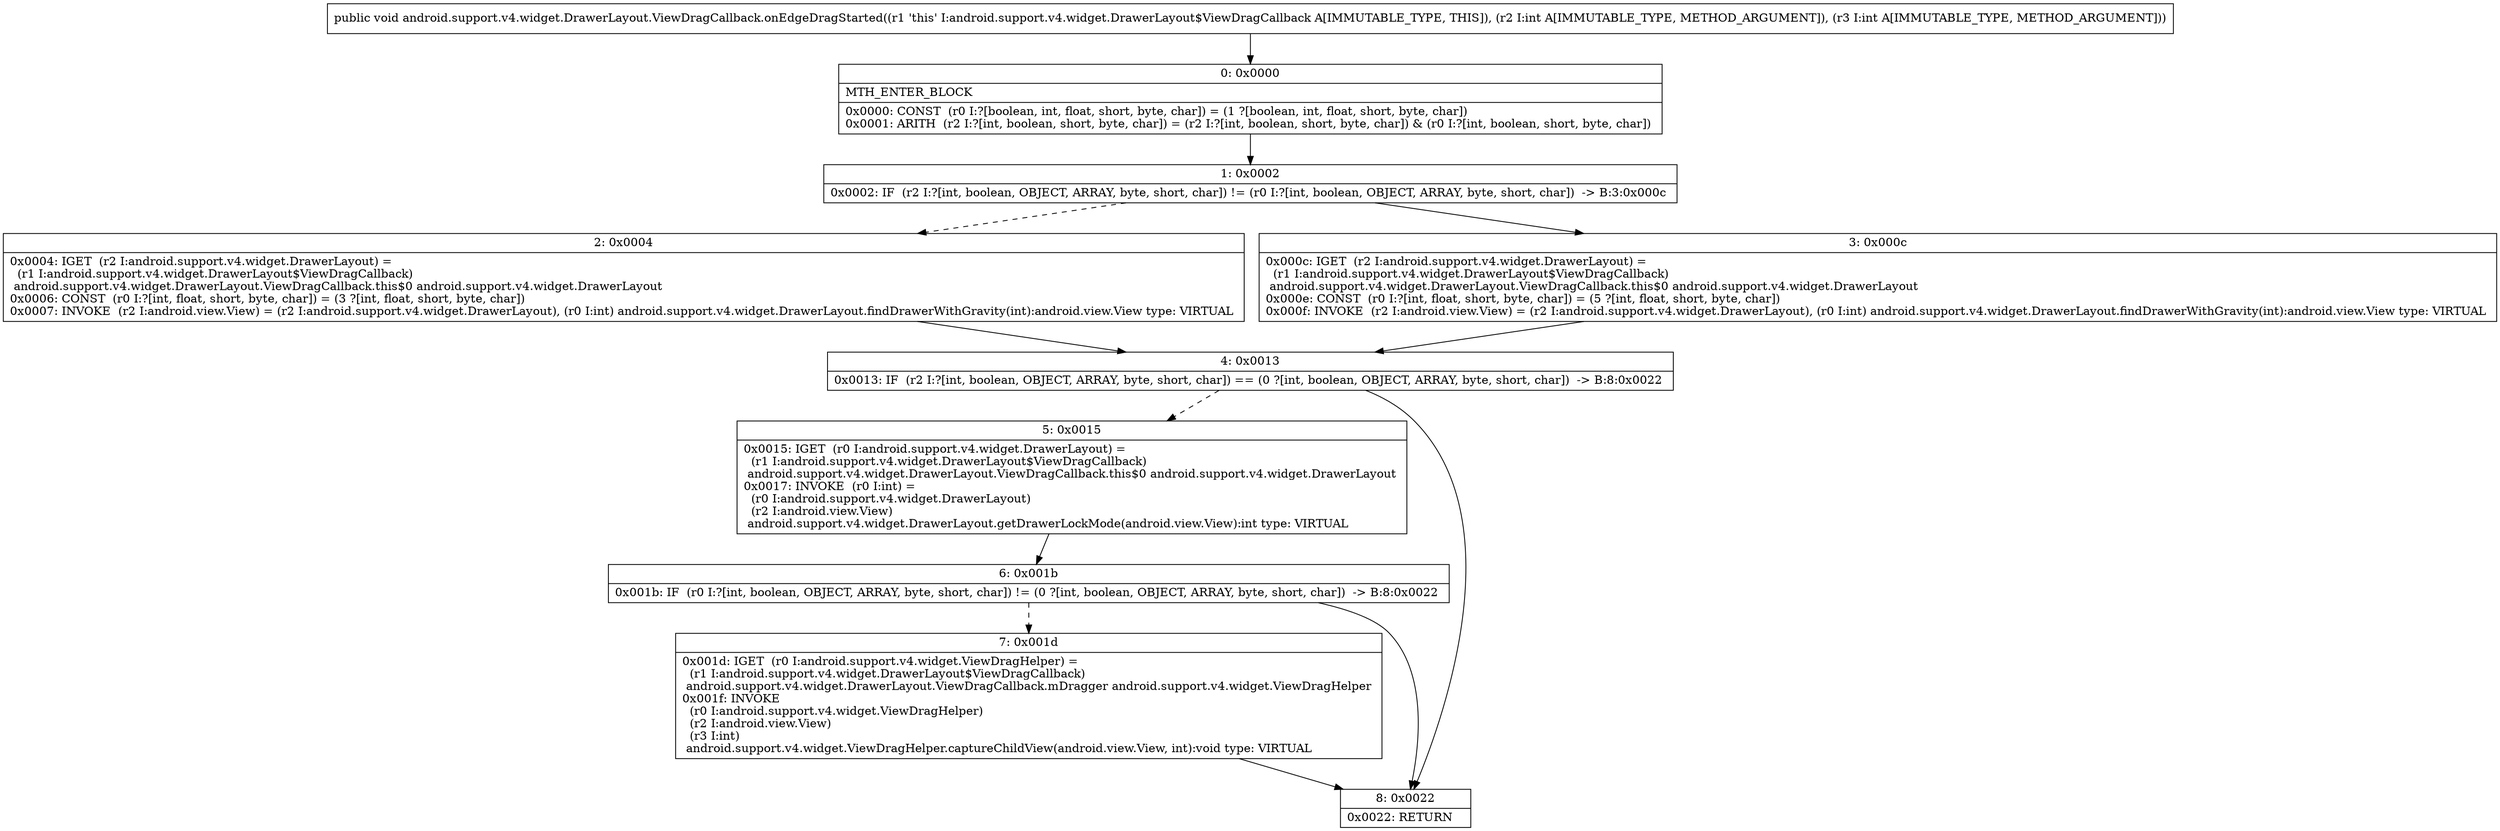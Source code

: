 digraph "CFG forandroid.support.v4.widget.DrawerLayout.ViewDragCallback.onEdgeDragStarted(II)V" {
Node_0 [shape=record,label="{0\:\ 0x0000|MTH_ENTER_BLOCK\l|0x0000: CONST  (r0 I:?[boolean, int, float, short, byte, char]) = (1 ?[boolean, int, float, short, byte, char]) \l0x0001: ARITH  (r2 I:?[int, boolean, short, byte, char]) = (r2 I:?[int, boolean, short, byte, char]) & (r0 I:?[int, boolean, short, byte, char]) \l}"];
Node_1 [shape=record,label="{1\:\ 0x0002|0x0002: IF  (r2 I:?[int, boolean, OBJECT, ARRAY, byte, short, char]) != (r0 I:?[int, boolean, OBJECT, ARRAY, byte, short, char])  \-\> B:3:0x000c \l}"];
Node_2 [shape=record,label="{2\:\ 0x0004|0x0004: IGET  (r2 I:android.support.v4.widget.DrawerLayout) = \l  (r1 I:android.support.v4.widget.DrawerLayout$ViewDragCallback)\l android.support.v4.widget.DrawerLayout.ViewDragCallback.this$0 android.support.v4.widget.DrawerLayout \l0x0006: CONST  (r0 I:?[int, float, short, byte, char]) = (3 ?[int, float, short, byte, char]) \l0x0007: INVOKE  (r2 I:android.view.View) = (r2 I:android.support.v4.widget.DrawerLayout), (r0 I:int) android.support.v4.widget.DrawerLayout.findDrawerWithGravity(int):android.view.View type: VIRTUAL \l}"];
Node_3 [shape=record,label="{3\:\ 0x000c|0x000c: IGET  (r2 I:android.support.v4.widget.DrawerLayout) = \l  (r1 I:android.support.v4.widget.DrawerLayout$ViewDragCallback)\l android.support.v4.widget.DrawerLayout.ViewDragCallback.this$0 android.support.v4.widget.DrawerLayout \l0x000e: CONST  (r0 I:?[int, float, short, byte, char]) = (5 ?[int, float, short, byte, char]) \l0x000f: INVOKE  (r2 I:android.view.View) = (r2 I:android.support.v4.widget.DrawerLayout), (r0 I:int) android.support.v4.widget.DrawerLayout.findDrawerWithGravity(int):android.view.View type: VIRTUAL \l}"];
Node_4 [shape=record,label="{4\:\ 0x0013|0x0013: IF  (r2 I:?[int, boolean, OBJECT, ARRAY, byte, short, char]) == (0 ?[int, boolean, OBJECT, ARRAY, byte, short, char])  \-\> B:8:0x0022 \l}"];
Node_5 [shape=record,label="{5\:\ 0x0015|0x0015: IGET  (r0 I:android.support.v4.widget.DrawerLayout) = \l  (r1 I:android.support.v4.widget.DrawerLayout$ViewDragCallback)\l android.support.v4.widget.DrawerLayout.ViewDragCallback.this$0 android.support.v4.widget.DrawerLayout \l0x0017: INVOKE  (r0 I:int) = \l  (r0 I:android.support.v4.widget.DrawerLayout)\l  (r2 I:android.view.View)\l android.support.v4.widget.DrawerLayout.getDrawerLockMode(android.view.View):int type: VIRTUAL \l}"];
Node_6 [shape=record,label="{6\:\ 0x001b|0x001b: IF  (r0 I:?[int, boolean, OBJECT, ARRAY, byte, short, char]) != (0 ?[int, boolean, OBJECT, ARRAY, byte, short, char])  \-\> B:8:0x0022 \l}"];
Node_7 [shape=record,label="{7\:\ 0x001d|0x001d: IGET  (r0 I:android.support.v4.widget.ViewDragHelper) = \l  (r1 I:android.support.v4.widget.DrawerLayout$ViewDragCallback)\l android.support.v4.widget.DrawerLayout.ViewDragCallback.mDragger android.support.v4.widget.ViewDragHelper \l0x001f: INVOKE  \l  (r0 I:android.support.v4.widget.ViewDragHelper)\l  (r2 I:android.view.View)\l  (r3 I:int)\l android.support.v4.widget.ViewDragHelper.captureChildView(android.view.View, int):void type: VIRTUAL \l}"];
Node_8 [shape=record,label="{8\:\ 0x0022|0x0022: RETURN   \l}"];
MethodNode[shape=record,label="{public void android.support.v4.widget.DrawerLayout.ViewDragCallback.onEdgeDragStarted((r1 'this' I:android.support.v4.widget.DrawerLayout$ViewDragCallback A[IMMUTABLE_TYPE, THIS]), (r2 I:int A[IMMUTABLE_TYPE, METHOD_ARGUMENT]), (r3 I:int A[IMMUTABLE_TYPE, METHOD_ARGUMENT])) }"];
MethodNode -> Node_0;
Node_0 -> Node_1;
Node_1 -> Node_2[style=dashed];
Node_1 -> Node_3;
Node_2 -> Node_4;
Node_3 -> Node_4;
Node_4 -> Node_5[style=dashed];
Node_4 -> Node_8;
Node_5 -> Node_6;
Node_6 -> Node_7[style=dashed];
Node_6 -> Node_8;
Node_7 -> Node_8;
}

